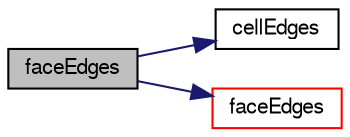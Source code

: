 digraph "faceEdges"
{
  bgcolor="transparent";
  edge [fontname="FreeSans",fontsize="10",labelfontname="FreeSans",labelfontsize="10"];
  node [fontname="FreeSans",fontsize="10",shape=record];
  rankdir="LR";
  Node52900 [label="faceEdges",height=0.2,width=0.4,color="black", fillcolor="grey75", style="filled", fontcolor="black"];
  Node52900 -> Node52901 [color="midnightblue",fontsize="10",style="solid",fontname="FreeSans"];
  Node52901 [label="cellEdges",height=0.2,width=0.4,color="black",URL="$a27530.html#a29ec14ff1e343af734485c48f0cf7856"];
  Node52900 -> Node52902 [color="midnightblue",fontsize="10",style="solid",fontname="FreeSans"];
  Node52902 [label="faceEdges",height=0.2,width=0.4,color="red",URL="$a27530.html#adbfcf489a527a07c33d684834faace79"];
}
